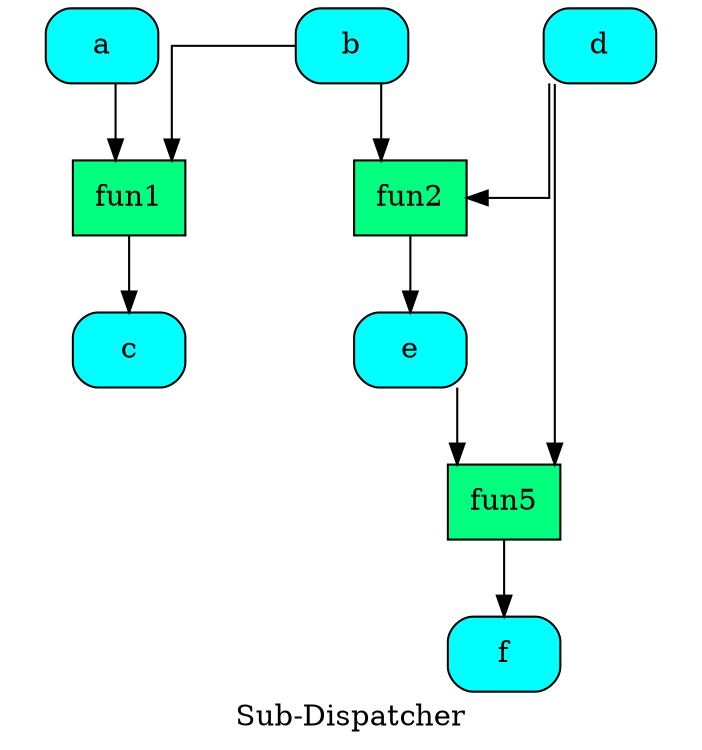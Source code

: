 digraph "Sub-Dispatcher" {
	graph [ratio=1]
	node [style=filled]
	label = "Sub-Dispatcher"
	splines = ortho
		"Sub-Dispatcher_5276925923244319345" [label="{ fun5  }" fillcolor=springgreen shape=record]
		"Sub-Dispatcher_-6116169728861687157" [label="{ e  }" fillcolor=cyan shape=Mrecord]
		"Sub-Dispatcher_-6219333133727501803" [label="{ fun2  }" fillcolor=springgreen shape=record]
		"Sub-Dispatcher_-1739731674132073175" [label="{ c  }" fillcolor=cyan shape=Mrecord]
		"Sub-Dispatcher_-7808032034779312502" [label="{ f  }" fillcolor=cyan shape=Mrecord]
		"Sub-Dispatcher_-3117625956851900853" [label="{ b  }" fillcolor=cyan shape=Mrecord]
		"Sub-Dispatcher_4028652557604299651" [label="{ d  }" fillcolor=cyan shape=Mrecord]
		"Sub-Dispatcher_-8503278920192876870" [label="{ a  }" fillcolor=cyan shape=Mrecord]
		"Sub-Dispatcher_3621108375693654285" [label="{ fun1  }" fillcolor=springgreen shape=record]
			"Sub-Dispatcher_5276925923244319345" -> "Sub-Dispatcher_-7808032034779312502"
			"Sub-Dispatcher_-6116169728861687157" -> "Sub-Dispatcher_5276925923244319345"
			"Sub-Dispatcher_-6219333133727501803" -> "Sub-Dispatcher_-6116169728861687157"
			"Sub-Dispatcher_-3117625956851900853" -> "Sub-Dispatcher_3621108375693654285"
			"Sub-Dispatcher_-3117625956851900853" -> "Sub-Dispatcher_-6219333133727501803"
			"Sub-Dispatcher_4028652557604299651" -> "Sub-Dispatcher_5276925923244319345"
			"Sub-Dispatcher_4028652557604299651" -> "Sub-Dispatcher_-6219333133727501803"
			"Sub-Dispatcher_-8503278920192876870" -> "Sub-Dispatcher_3621108375693654285"
			"Sub-Dispatcher_3621108375693654285" -> "Sub-Dispatcher_-1739731674132073175"
}